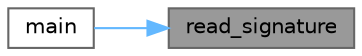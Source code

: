 digraph "read_signature"
{
 // LATEX_PDF_SIZE
  bgcolor="transparent";
  edge [fontname=Helvetica,fontsize=10,labelfontname=Helvetica,labelfontsize=10];
  node [fontname=Helvetica,fontsize=10,shape=box,height=0.2,width=0.4];
  rankdir="RL";
  Node1 [id="Node000001",label="read_signature",height=0.2,width=0.4,color="gray40", fillcolor="grey60", style="filled", fontcolor="black",tooltip="Reads a virus signature from a file."];
  Node1 -> Node2 [id="edge1_Node000001_Node000002",dir="back",color="steelblue1",style="solid",tooltip=" "];
  Node2 [id="Node000002",label="main",height=0.2,width=0.4,color="grey40", fillcolor="white", style="filled",URL="$d7/d46/a00002.html#ae66f6b31b5ad750f1fe042a706a4e3d4",tooltip="Entry point of the antivirus scanner."];
}
